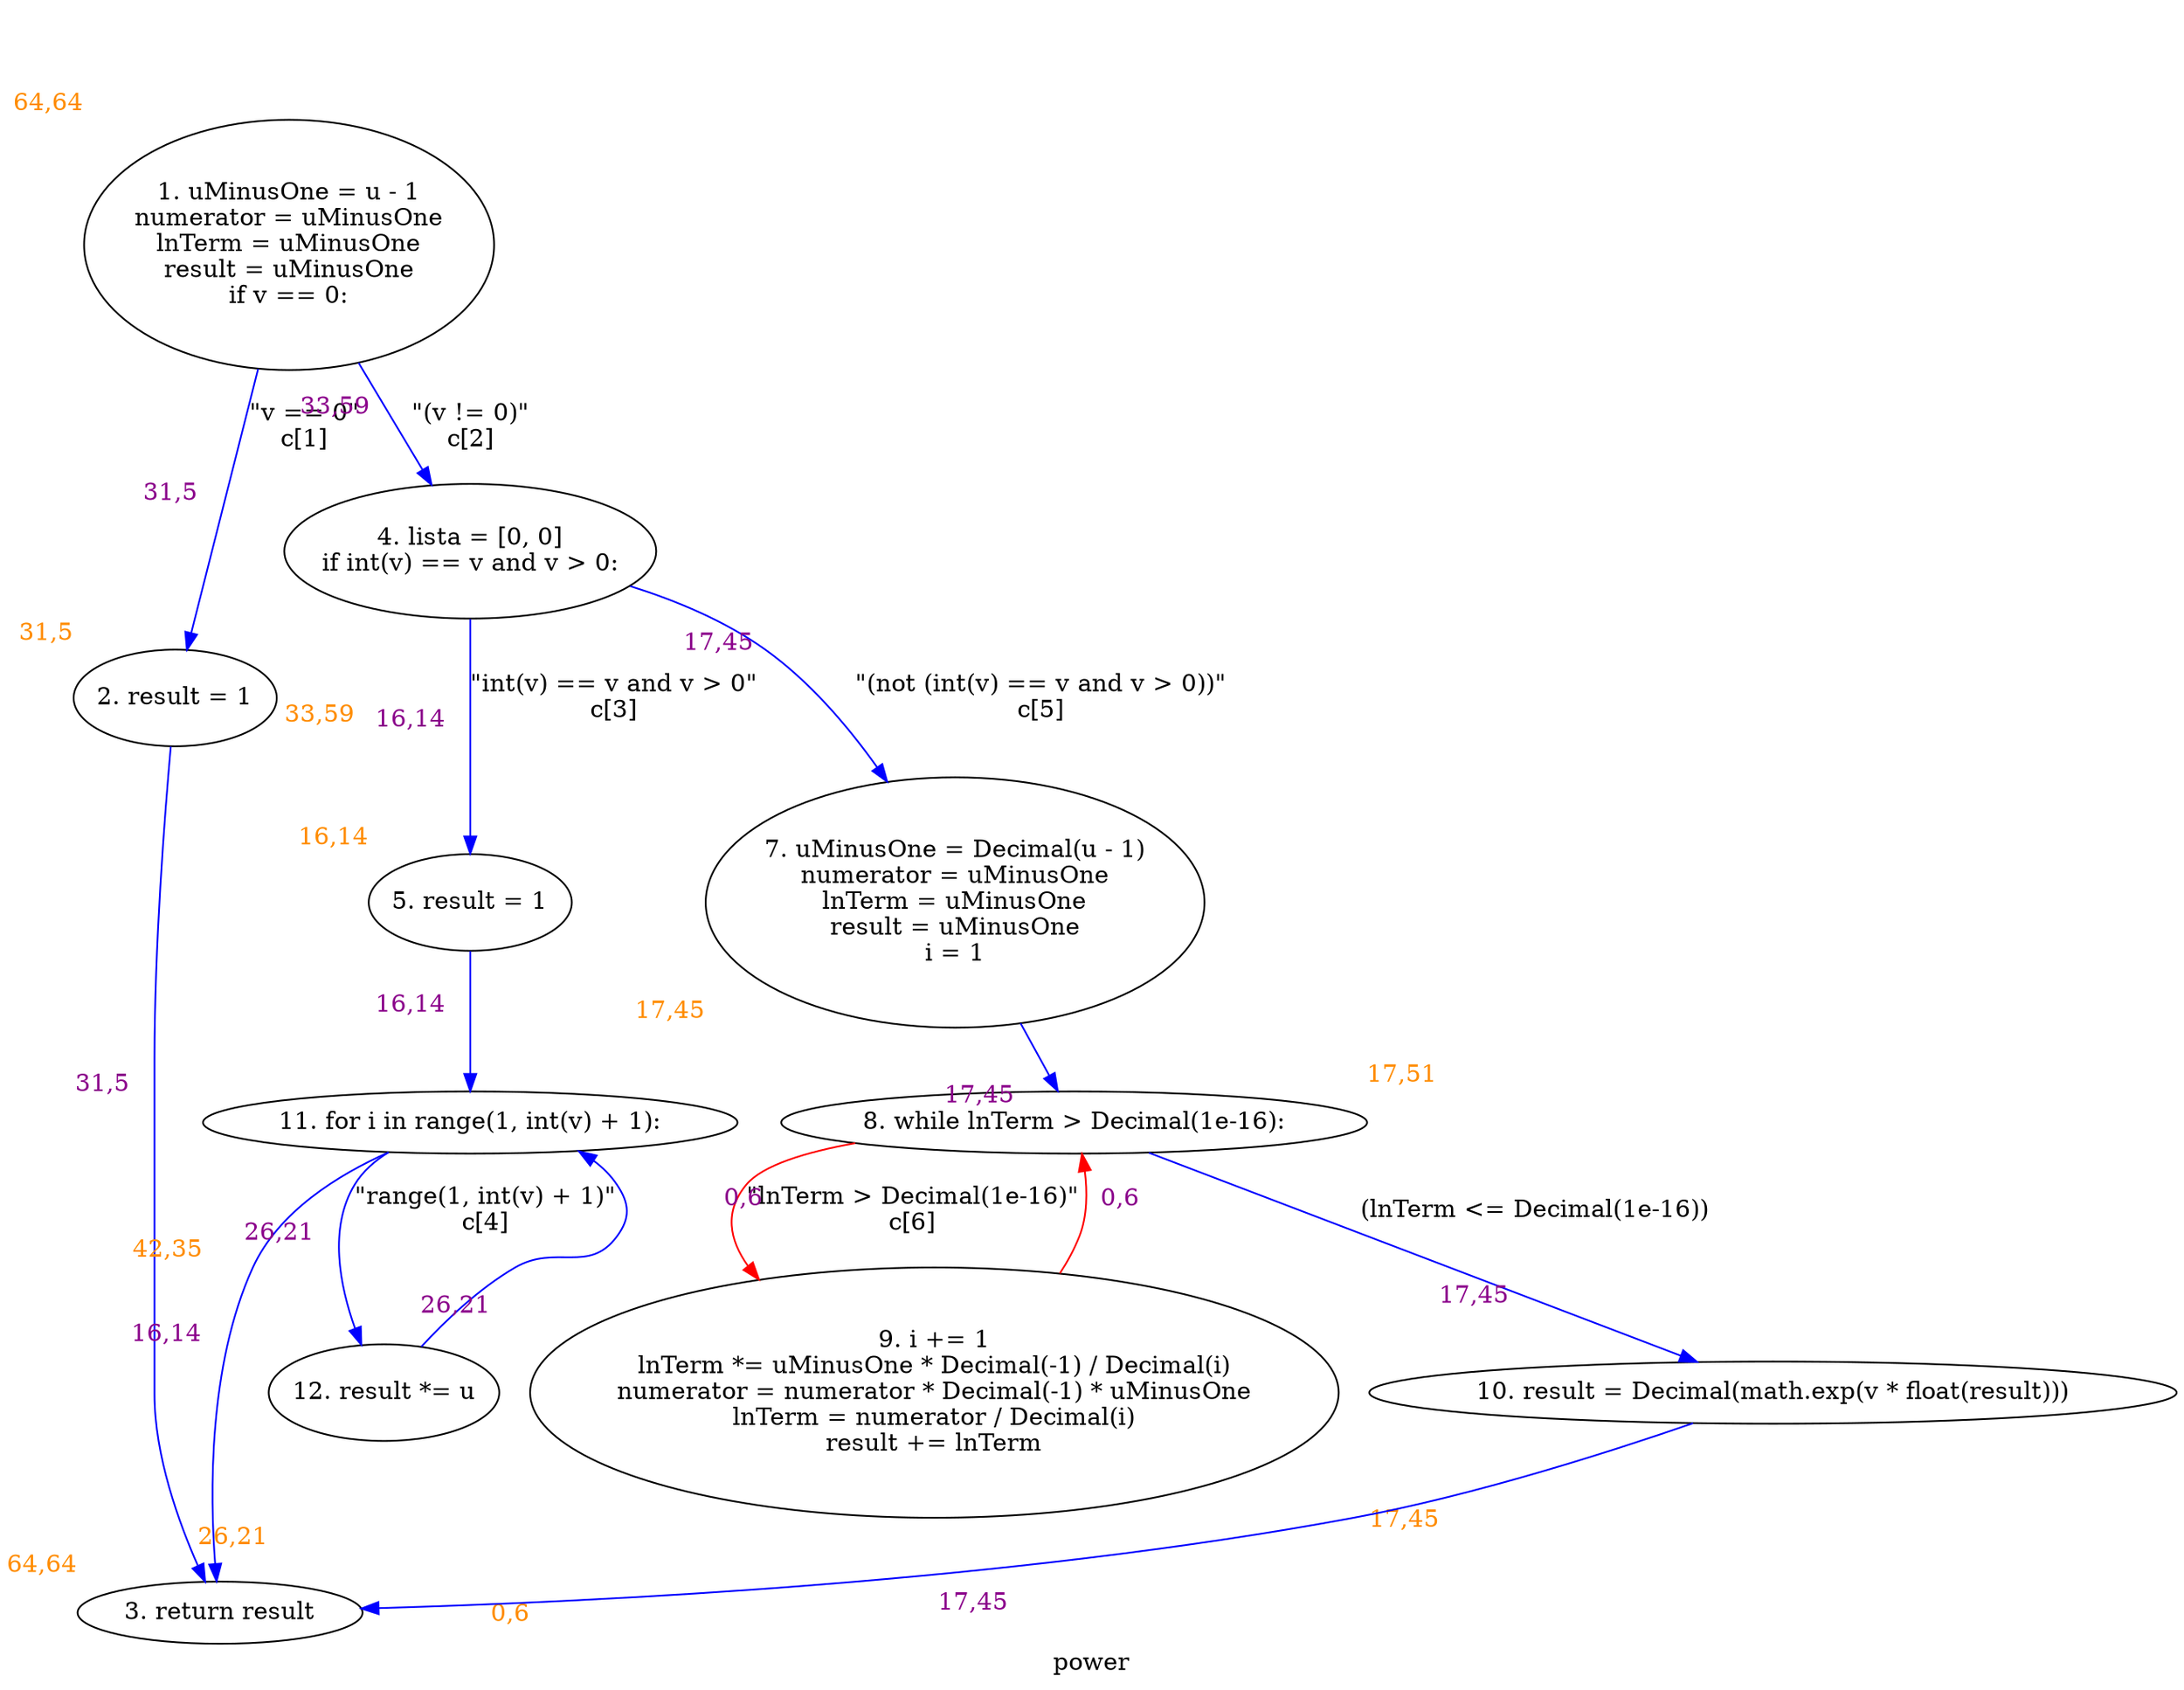 digraph clusterpower {
	graph [bb="0,0,1098.9,925.37",
		label=power,
		lheight=0.22,
		lp="549.44,11.875",
		lwidth=0.49,
		xlabel=<<br></br><br></br><br></br><font color='darkorange'>-1,-1</font>>
	];
	node [label="\N",
		xlabel=<<br></br><br></br><br></br><font color='darkorange'>-1,-1</font>>
	];
	1	[height=2.0133,
		label="1. uMinusOne = u - 1
numerator = uMinusOne
lnTerm = uMinusOne
result = uMinusOne
if v == 0:",
		pos="138.58,837.14",
		width=2.9954,
		xlabel=<<br></br><br></br><br></br><font color='darkorange'>64,64</font>>,
		xlp="15.375,917.49"];
	2	[height=0.77585,
		label="2. result = 1",
		pos="93.584,573.1",
		width=1.3602,
		xlabel=<<br></br><br></br><br></br><font color='darkorange'>31,5</font>>,
		xlp="32.617,608.9"];
	1 -> 2	[color=blue,
		label="\"v == 0\"\nc[1]",
		label_bgcolor=white,
		lp="148.33,730.91",
		pos="e,98.22,601.09 126.35,764.88 117.91,715.74 107.02,652.33 100.17,612.43",
		xlabel=<<font color='darkmagenta'><br/>  31,5   <br/></font>>,
		xlp="90.962,691.17"];
	4	[height=1.0852,
		label="4. lista = [0, 0]
if int(v) == v and v > 0:",
		pos="239.58,658.09",
		width=2.8923,
		xlabel=<<br></br><br></br><br></br><font color='darkorange'>33,59</font>>,
		xlp="120.09,626.9"];
	1 -> 4	[color=blue,
		label="\"(v != 0)\"\nc[2]",
		label_bgcolor=white,
		lp="233.96,730.91",
		pos="e,218.11,696.74 176.91,768.95 188.74,748.22 201.51,725.83 212.42,706.71",
		xlabel=<<font color='darkmagenta'><br/>  33,59   <br/></font>>,
		xlp="197.55,724.9"];
	3	[height=0.5,
		label="3. return result
",
		pos="126.58,41.75",
		width=1.7788,
		xlabel=<<br></br><br></br><br></br><font color='darkorange'>64,64</font>>,
		xlp="47.172,67.625"];
	2 -> 3	[color=blue,
		label_bgcolor=white,
		pos="e,117.96,59.713 92.512,544.86 91.043,505.14 88.584,429.01 88.584,364.21 88.584,364.21 88.584,364.21 88.584,168.23 88.584,133.13 \
102.37,94.797 113.33,69.853",
		xlabel=<<font color='darkmagenta'><br/>  31,5   <br/></font>>,
		xlp="67.209,347.59"];
	5	[height=0.77585,
		label="5. result = 1",
		pos="239.58,454.69",
		width=1.3602,
		xlabel=<<br></br><br></br><br></br><font color='darkorange'>16,14</font>>,
		xlp="175.24,490.49"];
	4 -> 5	[color=blue,
		label="\"int(v) == v and v > 0\"\nc[3]",
		label_bgcolor=white,
		lp="304.08,573.1",
		pos="e,239.58,482.93 239.58,618.74 239.58,583.05 239.58,530.15 239.58,494.36",
		xlabel=<<font color='darkmagenta'><br/>  16,14   <br/></font>>,
		xlp="214.83,558.75"];
	7	[height=2.0133,
		label="7. uMinusOne = Decimal(u - 1)
numerator = uMinusOne
lnTerm = uMinusOne
result = uMinusOne
i = 1",
		pos="473.58,454.69",
		width=3.4521,
		xlabel=<<br></br><br></br><br></br><font color='darkorange'>17,45</font>>,
		xlp="333.93,535.04"];
	4 -> 7	[color=blue,
		label="\"(not (int(v) == v and v > 0))\"\nc[5]",
		label_bgcolor=white,
		lp="504.96,573.1",
		pos="e,437.19,524.3 318.61,632.38 337.48,624.24 356.72,613.89 372.58,601.03 395.34,582.58 415.16,557.71 431.07,533.77",
		xlabel=<<font color='darkmagenta'><br/>  17,45   <br/></font>>,
		xlp="412.09,595.7"];
	11	[height=0.5,
		label="11. for i in range(1, int(v) + 1):
",
		pos="239.58,327.21",
		width=3.4283,
		xlabel=<<br></br><br></br><br></br><font color='darkorange'>42,35</font>>,
		xlp="100.79,317.08"];
	5 -> 11	[color=blue,
		label_bgcolor=white,
		pos="e,239.58,345.36 239.58,426.46 239.58,405.85 239.58,377.63 239.58,356.71",
		xlabel=<<font color='darkmagenta'><br/>  16,14   <br/></font>>,
		xlp="214.83,393.84"];
	8	[height=0.5,
		label="8. while lnTerm > Decimal(1e-16):
",
		pos="528.58,327.21",
		width=3.8025,
		xlabel=<<br></br><br></br><br></br><font color='darkorange'>17,51</font>>,
		xlp="376.32,353.08"];
	7 -> 8	[color=blue,
		label_bgcolor=white,
		pos="e,521.11,345.26 504.14,383.98 508.54,373.93 512.84,364.13 516.57,355.62",
		xlabel=<<font color='darkmagenta'><br/>  17,45   <br/></font>>,
		xlp="487.79,372.69"];
	11 -> 3	[color=blue,
		label_bgcolor=white,
		pos="e,125.24,60.204 206.68,309.45 198.03,304.24 189.04,298.05 181.58,291.21 161.54,272.82 155.22,267.15 145.58,241.71 123.86,184.34 \
123.08,111.32 124.68,71.629",
		xlabel=<<font color='darkmagenta'><br/>  16,14   <br/></font>>,
		xlp="107.2,199.28"];
	12	[height=0.77585,
		label="12. result *= u",
		pos="207.58,169.23",
		width=1.478,
		xlabel=<<br></br><br></br><br></br><font color='darkorange'>26,21</font>>,
		xlp="139,149.17"];
	11 -> 12	[color=blue,
		label="\"range(1, int(v) + 1)\"\nc[4]",
		label_bgcolor=white,
		lp="252.08,275.46",
		pos="e,196.48,196.68 209.31,309.52 202.98,304.52 197.15,298.4 193.58,291.21 180.72,265.25 185.64,232.42 192.98,207.52",
		xlabel=<<font color='darkmagenta'><br/>  26,21   <br/></font>>,
		xlp="160.87,260.94"];
	12 -> 11	[color=blue,
		label_bgcolor=white,
		pos="e,289.87,310.35 225.36,195.92 236.67,210.81 252.39,229.04 269.58,241.71 285.61,253.51 299.7,243.05 310.58,259.71 318.24,271.43 317.98,\
279.32 310.58,291.21 307.53,296.11 303.57,300.35 299.07,304.01",
		xlabel=<<font color='darkmagenta'><br/>  26,21   <br/></font>>,
		xlp="244.88,249.62"];
	9	[height=2.0133,
		label="9. i += 1
lnTerm *= uMinusOne * Decimal(-1) / Decimal(i)
numerator = numerator * Decimal(-1) * uMinusOne
lnTerm = numerator / Decimal(\
i)
result += lnTerm",
		pos="492.58,169.23",
		width=5.9417,
		xlabel=<<br></br><br></br><br></br><font color='darkorange'>0,6</font>>,
		xlp="270.06,104.62"];
	8 -> 9	[color=red,
		label="\"lnTerm > Decimal(1e-16)\"\nc[6]",
		label_bgcolor=white,
		lp="451.71,275.46",
		pos="e,387.16,232.55 432.79,313.96 407.15,308.63 384.32,301.23 376.33,291.21 362.82,274.23 367.01,256.88 379.76,240.83",
		xlabel=<<font color='darkmagenta'><br/>  0,6   <br/></font>>,
		xlp="379.71,296.38"];
	10	[height=0.5,
		label="10. result = Decimal(math.exp(v * float(result)))
",
		pos="911.58,169.23",
		width=5.2025,
		xlabel=<<br></br><br></br><br></br><font color='darkorange'>17,45</font>>,
		xlp="739.67,195.1"];
	8 -> 10	[color=blue,
		label="(lnTerm <= Decimal(1e-16))",
		label_bgcolor=white,
		lp="764.33,275.46",
		pos="e,869.93,187.19 569.21,309.66 639.17,281.17 782.3,222.88 859.49,191.45",
		xlabel=<<font color='darkmagenta'><br/>  17,45   <br/></font>>,
		xlp="695.15,256.17"];
	9 -> 8	[color=red,
		label_bgcolor=white,
		pos="e,530.38,308.81 523.96,241.29 525.82,247.43 527.41,253.63 528.58,259.71 530.95,271.91 531.32,285.6 530.96,297.38",
		xlabel=<<font color='darkmagenta'><br/>  0,6   <br/></font>>,
		xlp="548.52,282.36"];
	10 -> 3	[color=blue,
		label_bgcolor=white,
		pos="e,190.61,43.24 873.79,151.12 834.95,134.34 772.31,109.47 715.58,96.75 534.19,56.08 314.8,45.926 201.87,43.467",
		xlabel=<<font color='darkmagenta'><br/>  17,45   <br/></font>>,
		xlp="511.26,74.394"];
}
